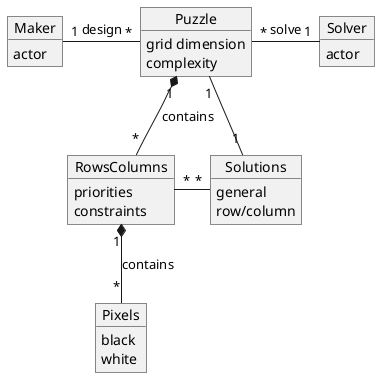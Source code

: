 @startuml
object Maker {
	actor
}
object Solver {
	actor
}
object Puzzle {
	grid dimension
	complexity
}
object RowsColumns {
	priorities
	constraints
}
object Solutions {
	general
	row/column
}
object Pixels {
	black
	white
}
Puzzle "1" *-- "*" RowsColumns : contains
RowsColumns "1" *-- "*" Pixels : contains
Maker "1" -right-- "*" Puzzle : design
Puzzle "*" -right-- "1" Solver : solve
Puzzle "1" -- "1" Solutions
RowsColumns "*" -right- "*" Solutions
@enduml